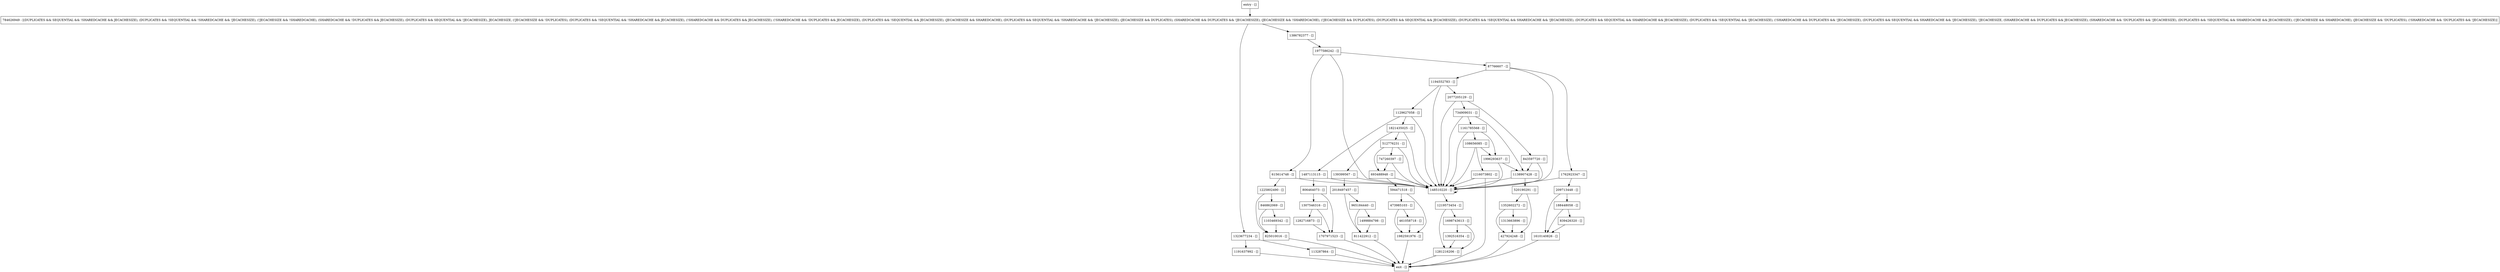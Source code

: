 digraph findINInTree {
node [shape=record];
209713448 [label="209713448 - []"];
1281216206 [label="1281216206 - []"];
1762923347 [label="1762923347 - []"];
1487113115 [label="1487113115 - []"];
806464073 [label="806464073 - []"];
1313663896 [label="1313663896 - []"];
1194552783 [label="1194552783 - []"];
1191637992 [label="1191637992 - []"];
520190291 [label="520190291 - []"];
1161785568 [label="1161785568 - []"];
1610140826 [label="1610140826 - []"];
427924248 [label="427924248 - []"];
1707971523 [label="1707971523 - []"];
188448058 [label="188448058 - []"];
1977586242 [label="1977586242 - []"];
512776231 [label="512776231 - []"];
139399567 [label="139399567 - []"];
1225802490 [label="1225802490 - []"];
1216073802 [label="1216073802 - []"];
2077205129 [label="2077205129 - []"];
1323677234 [label="1323677234 - []"];
825010016 [label="825010016 - []"];
entry [label="entry - []"];
exit [label="exit - []"];
594471518 [label="594471518 - []"];
1392516354 [label="1392516354 - []"];
1499884798 [label="1499884798 - []"];
87766607 [label="87766607 - []"];
693488948 [label="693488948 - []"];
811422912 [label="811422912 - []"];
784626949 [label="784626949 - [(DUPLICATES && SEQUENTIAL && !SHAREDCACHE && JECACHESIZE), (DUPLICATES && !SEQUENTIAL && !SHAREDCACHE && !JECACHESIZE), (!JECACHESIZE && !SHAREDCACHE), (SHAREDCACHE && !DUPLICATES && JECACHESIZE), (DUPLICATES && SEQUENTIAL && !JECACHESIZE), JECACHESIZE, (!JECACHESIZE && !DUPLICATES), (DUPLICATES && !SEQUENTIAL && !SHAREDCACHE && JECACHESIZE), (!SHAREDCACHE && DUPLICATES && JECACHESIZE), (!SHAREDCACHE && !DUPLICATES && JECACHESIZE), (DUPLICATES && !SEQUENTIAL && JECACHESIZE), (JECACHESIZE && SHAREDCACHE), (DUPLICATES && SEQUENTIAL && !SHAREDCACHE && !JECACHESIZE), (JECACHESIZE && DUPLICATES), (SHAREDCACHE && DUPLICATES && !JECACHESIZE), (JECACHESIZE && !SHAREDCACHE), (!JECACHESIZE && DUPLICATES), (DUPLICATES && SEQUENTIAL && JECACHESIZE), (DUPLICATES && !SEQUENTIAL && SHAREDCACHE && !JECACHESIZE), (DUPLICATES && SEQUENTIAL && SHAREDCACHE && JECACHESIZE), (DUPLICATES && !SEQUENTIAL && !JECACHESIZE), (!SHAREDCACHE && DUPLICATES && !JECACHESIZE), (DUPLICATES && SEQUENTIAL && SHAREDCACHE && !JECACHESIZE), !JECACHESIZE, (SHAREDCACHE && DUPLICATES && JECACHESIZE), (SHAREDCACHE && !DUPLICATES && !JECACHESIZE), (DUPLICATES && !SEQUENTIAL && SHAREDCACHE && JECACHESIZE), (!JECACHESIZE && SHAREDCACHE), (JECACHESIZE && !DUPLICATES), (!SHAREDCACHE && !DUPLICATES && !JECACHESIZE)]"];
747260397 [label="747260397 - []"];
473985103 [label="473985103 - []"];
846862069 [label="846862069 - []"];
1138907428 [label="1138907428 - []"];
1996293637 [label="1996293637 - []"];
1282716873 [label="1282716873 - []"];
1982591976 [label="1982591976 - []"];
1386782377 [label="1386782377 - []"];
113287864 [label="113287864 - []"];
965184440 [label="965184440 - []"];
1698743613 [label="1698743613 - []"];
1307546316 [label="1307546316 - []"];
1103469342 [label="1103469342 - []"];
1219573454 [label="1219573454 - []"];
734909031 [label="734909031 - []"];
1821435025 [label="1821435025 - []"];
2018497457 [label="2018497457 - []"];
108656085 [label="108656085 - []"];
843597720 [label="843597720 - []"];
1129627058 [label="1129627058 - []"];
839426320 [label="839426320 - []"];
148510220 [label="148510220 - []"];
1352602272 [label="1352602272 - []"];
615614748 [label="615614748 - []"];
461058718 [label="461058718 - []"];
entry;
exit;
209713448 -> 1610140826;
209713448 -> 188448058;
1281216206 -> exit;
1762923347 -> 209713448;
1762923347 -> 148510220;
1487113115 -> 806464073;
1487113115 -> 148510220;
806464073 -> 1707971523;
806464073 -> 1307546316;
1313663896 -> 427924248;
1194552783 -> 1129627058;
1194552783 -> 2077205129;
1194552783 -> 148510220;
1191637992 -> exit;
520190291 -> 427924248;
520190291 -> 1352602272;
1161785568 -> 108656085;
1161785568 -> 148510220;
1161785568 -> 1996293637;
1610140826 -> exit;
427924248 -> exit;
1707971523 -> exit;
188448058 -> 1610140826;
188448058 -> 839426320;
1977586242 -> 87766607;
1977586242 -> 148510220;
1977586242 -> 615614748;
512776231 -> 693488948;
512776231 -> 747260397;
512776231 -> 148510220;
139399567 -> 2018497457;
139399567 -> 148510220;
1225802490 -> 846862069;
1225802490 -> 825010016;
1216073802 -> exit;
1216073802 -> 148510220;
2077205129 -> 734909031;
2077205129 -> 843597720;
2077205129 -> 148510220;
1323677234 -> 113287864;
1323677234 -> 1191637992;
825010016 -> exit;
entry -> 784626949;
594471518 -> 1982591976;
594471518 -> 473985103;
1392516354 -> 1281216206;
1499884798 -> 811422912;
87766607 -> 1762923347;
87766607 -> 1194552783;
87766607 -> 148510220;
693488948 -> 594471518;
693488948 -> 148510220;
811422912 -> exit;
784626949 -> 1386782377;
784626949 -> 1323677234;
747260397 -> 693488948;
747260397 -> 148510220;
473985103 -> 1982591976;
473985103 -> 461058718;
846862069 -> 1103469342;
846862069 -> 825010016;
1138907428 -> 148510220;
1138907428 -> 520190291;
1996293637 -> 1138907428;
1996293637 -> 148510220;
1282716873 -> 1707971523;
1982591976 -> exit;
1386782377 -> 1977586242;
113287864 -> exit;
965184440 -> 811422912;
965184440 -> 1499884798;
1698743613 -> 1392516354;
1698743613 -> 1281216206;
1307546316 -> 1707971523;
1307546316 -> 1282716873;
1103469342 -> 825010016;
1219573454 -> 1281216206;
1219573454 -> 1698743613;
734909031 -> 1138907428;
734909031 -> 148510220;
734909031 -> 1161785568;
1821435025 -> 139399567;
1821435025 -> 512776231;
1821435025 -> 148510220;
2018497457 -> 811422912;
2018497457 -> 965184440;
108656085 -> 1216073802;
108656085 -> 148510220;
108656085 -> 1996293637;
843597720 -> 1138907428;
843597720 -> 148510220;
1129627058 -> 1487113115;
1129627058 -> 1821435025;
1129627058 -> 148510220;
839426320 -> 1610140826;
148510220 -> 1219573454;
148510220 -> 148510220;
1352602272 -> 427924248;
1352602272 -> 1313663896;
615614748 -> 1225802490;
615614748 -> 148510220;
461058718 -> 1982591976;
}
